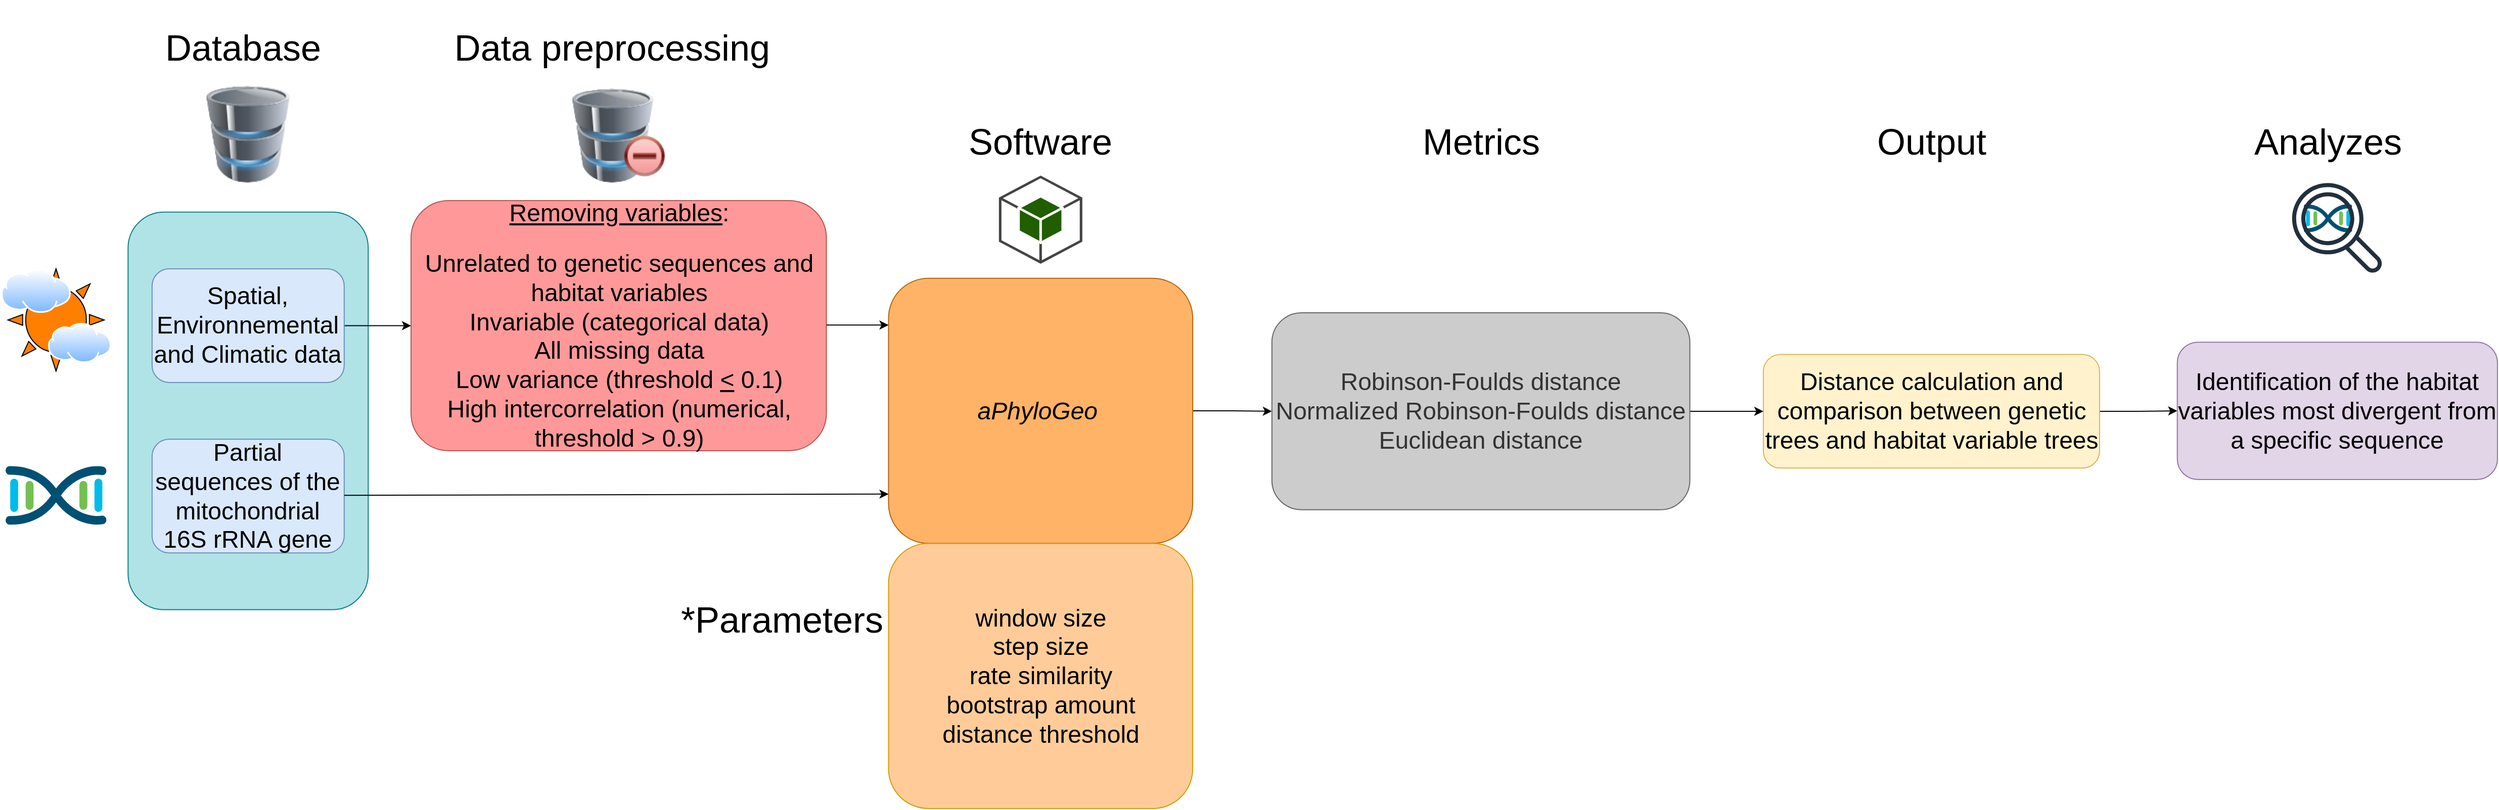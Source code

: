 <mxfile version="24.9.3" pages="2">
  <diagram name="Page-1" id="-rFiT2QOCS_2W7RfbsIS">
    <mxGraphModel dx="4963" dy="1648" grid="1" gridSize="10" guides="1" tooltips="1" connect="1" arrows="1" fold="1" page="1" pageScale="1" pageWidth="827" pageHeight="1169" math="0" shadow="0">
      <root>
        <mxCell id="0" />
        <mxCell id="1" parent="0" />
        <mxCell id="0xx_-24tjpAZTRa8xS2v-3" value="" style="group" parent="1" vertex="1" connectable="0">
          <mxGeometry x="-820" y="160" width="2470" height="800" as="geometry" />
        </mxCell>
        <mxCell id="SzXXKODQA_d7fAglRIwC-3" value="" style="rounded=1;whiteSpace=wrap;html=1;fillColor=#b0e3e6;strokeColor=#0e8088;" parent="0xx_-24tjpAZTRa8xS2v-3" vertex="1">
          <mxGeometry x="126.667" y="209.83" width="237.5" height="393.447" as="geometry" />
        </mxCell>
        <mxCell id="WVmnRhe4FLrsOpsETF_J-13" value="" style="edgeStyle=orthogonalEdgeStyle;rounded=0;orthogonalLoop=1;jettySize=auto;html=1;" parent="0xx_-24tjpAZTRa8xS2v-3" source="SzXXKODQA_d7fAglRIwC-4" target="SzXXKODQA_d7fAglRIwC-6" edge="1">
          <mxGeometry relative="1" as="geometry" />
        </mxCell>
        <mxCell id="SzXXKODQA_d7fAglRIwC-4" value="&lt;font style=&quot;font-size: 24px;&quot;&gt;Spatial, Environnemental and Climatic data&lt;/font&gt;" style="rounded=1;whiteSpace=wrap;html=1;fillColor=#dae8fc;strokeColor=#6c8ebf;" parent="0xx_-24tjpAZTRa8xS2v-3" vertex="1">
          <mxGeometry x="150.417" y="266.036" width="190.0" height="112.413" as="geometry" />
        </mxCell>
        <mxCell id="SzXXKODQA_d7fAglRIwC-5" value="&lt;font style=&quot;font-size: 24px;&quot;&gt;Partial sequences of the mitochondrial 16S rRNA gene&lt;/font&gt;" style="rounded=1;whiteSpace=wrap;html=1;fillColor=#dae8fc;strokeColor=#6c8ebf;" parent="0xx_-24tjpAZTRa8xS2v-3" vertex="1">
          <mxGeometry x="150.417" y="434.656" width="190.0" height="112.413" as="geometry" />
        </mxCell>
        <mxCell id="SzXXKODQA_d7fAglRIwC-6" value="&lt;div style=&quot;&quot;&gt;&lt;span style=&quot;background-color: initial;&quot;&gt;&lt;font style=&quot;font-size: 24px;&quot;&gt;&lt;u style=&quot;&quot;&gt;Removing variables&lt;/u&gt;:&lt;/font&gt;&lt;/span&gt;&lt;/div&gt;&lt;div style=&quot;&quot;&gt;&lt;span style=&quot;background-color: initial;&quot;&gt;&lt;font style=&quot;font-size: 18px;&quot;&gt;&lt;br&gt;&lt;/font&gt;&lt;/span&gt;&lt;/div&gt;&lt;div style=&quot;&quot;&gt;&lt;font style=&quot;font-size: 24px;&quot;&gt;&lt;span style=&quot;background-color: initial;&quot;&gt;&lt;font style=&quot;&quot;&gt;Unrelated to genetic sequences and habitat variables&lt;/font&gt;&lt;br&gt;&lt;/span&gt;&lt;/font&gt;&lt;/div&gt;&lt;div style=&quot;&quot;&gt;&lt;font style=&quot;font-size: 24px;&quot;&gt;&lt;font style=&quot;&quot;&gt;&lt;span style=&quot;background-color: initial;&quot;&gt;Invariable (categorical data)&lt;/span&gt;&lt;br&gt;&lt;span style=&quot;background-color: initial;&quot;&gt;All missing data&lt;/span&gt;&lt;br&gt;&lt;span style=&quot;background-color: initial;&quot;&gt;Low variance (threshold&amp;nbsp;&lt;/span&gt;&lt;u style=&quot;background-color: initial;&quot;&gt;&amp;lt;&lt;/u&gt;&lt;span style=&quot;background-color: initial;&quot;&gt; 0.1)&lt;/span&gt;&lt;/font&gt;&lt;br&gt;&lt;/font&gt;&lt;/div&gt;&lt;div style=&quot;&quot;&gt;&lt;span style=&quot;background-color: initial;&quot;&gt;&lt;font style=&quot;font-size: 24px;&quot;&gt;&lt;font style=&quot;&quot;&gt;High intercorrelation (numerical, threshold &amp;gt; 0.9&lt;/font&gt;&lt;font style=&quot;&quot;&gt;)&lt;/font&gt;&lt;/font&gt;&lt;/span&gt;&lt;/div&gt;" style="rounded=1;whiteSpace=wrap;html=1;fillColor=#FF9999;strokeColor=#b85450;align=center;" parent="0xx_-24tjpAZTRa8xS2v-3" vertex="1">
          <mxGeometry x="406.5" y="198.54" width="410.8" height="247.41" as="geometry" />
        </mxCell>
        <mxCell id="SzXXKODQA_d7fAglRIwC-53" value="" style="edgeStyle=orthogonalEdgeStyle;rounded=0;orthogonalLoop=1;jettySize=auto;html=1;" parent="0xx_-24tjpAZTRa8xS2v-3" source="SzXXKODQA_d7fAglRIwC-7" target="SzXXKODQA_d7fAglRIwC-25" edge="1">
          <mxGeometry relative="1" as="geometry" />
        </mxCell>
        <mxCell id="SzXXKODQA_d7fAglRIwC-7" value="&lt;font style=&quot;font-size: 24px;&quot;&gt;&lt;i style=&quot;&quot;&gt;aPhyloGeo&lt;/i&gt;&amp;nbsp;&lt;/font&gt;" style="rounded=1;whiteSpace=wrap;html=1;fillColor=#FFB366;strokeColor=#b46504;" parent="0xx_-24tjpAZTRa8xS2v-3" vertex="1">
          <mxGeometry x="878.75" y="275.404" width="300.833" height="262.298" as="geometry" />
        </mxCell>
        <mxCell id="SzXXKODQA_d7fAglRIwC-8" value="" style="endArrow=classic;html=1;rounded=0;entryX=0;entryY=0.814;entryDx=0;entryDy=0;entryPerimeter=0;" parent="0xx_-24tjpAZTRa8xS2v-3" target="SzXXKODQA_d7fAglRIwC-7" edge="1">
          <mxGeometry width="50" height="50" relative="1" as="geometry">
            <mxPoint x="340.417" y="490.114" as="sourcePoint" />
            <mxPoint x="878.75" y="488.99" as="targetPoint" />
          </mxGeometry>
        </mxCell>
        <mxCell id="SzXXKODQA_d7fAglRIwC-9" value="&lt;div style=&quot;margin-top: 0px; margin-bottom: 0px; padding-left: 0px; padding-right: 0px;&quot;&gt;&lt;font style=&quot;font-size: 24px;&quot;&gt;&lt;span style=&quot;background-color: initial;&quot;&gt;window size&lt;br&gt;&lt;/span&gt;&lt;span style=&quot;background-color: initial;&quot;&gt;step size&lt;br&gt;&lt;/span&gt;&lt;span style=&quot;background-color: initial;&quot;&gt;rate similarity&lt;/span&gt;&lt;br style=&quot;&quot;&gt;&lt;span style=&quot;background-color: initial;&quot;&gt;bootstrap amount&lt;/span&gt;&lt;br style=&quot;&quot;&gt;&lt;span style=&quot;background-color: initial;&quot;&gt;distance threshold&lt;/span&gt;&lt;/font&gt;&lt;br&gt;&lt;/div&gt;" style="rounded=1;whiteSpace=wrap;html=1;align=center;fillColor=#FFCC99;strokeColor=#d79b00;" parent="0xx_-24tjpAZTRa8xS2v-3" vertex="1">
          <mxGeometry x="878.75" y="537.702" width="300.833" height="262.298" as="geometry" />
        </mxCell>
        <mxCell id="SzXXKODQA_d7fAglRIwC-44" value="" style="edgeStyle=orthogonalEdgeStyle;rounded=0;orthogonalLoop=1;jettySize=auto;html=1;" parent="0xx_-24tjpAZTRa8xS2v-3" source="SzXXKODQA_d7fAglRIwC-12" target="SzXXKODQA_d7fAglRIwC-39" edge="1">
          <mxGeometry relative="1" as="geometry" />
        </mxCell>
        <mxCell id="SzXXKODQA_d7fAglRIwC-12" value="&lt;font style=&quot;font-size: 24px;&quot;&gt;Distance calculation and comparison between genetic trees and habitat variable trees&lt;/font&gt;" style="rounded=1;whiteSpace=wrap;html=1;fillColor=#fff2cc;strokeColor=#d6b656;" parent="0xx_-24tjpAZTRa8xS2v-3" vertex="1">
          <mxGeometry x="1743.957" y="350.766" width="332.5" height="112.413" as="geometry" />
        </mxCell>
        <mxCell id="SzXXKODQA_d7fAglRIwC-13" value="&lt;font style=&quot;font-size: 36px;&quot;&gt;Database&amp;nbsp;&lt;/font&gt;" style="text;html=1;align=center;verticalAlign=middle;whiteSpace=wrap;rounded=0;fontSize=16;" parent="0xx_-24tjpAZTRa8xS2v-3" vertex="1">
          <mxGeometry x="197.917" y="18.736" width="95.0" height="56.207" as="geometry" />
        </mxCell>
        <mxCell id="SzXXKODQA_d7fAglRIwC-14" value="&lt;font style=&quot;font-size: 36px;&quot;&gt;Data preprocessing&lt;/font&gt;" style="text;html=1;align=center;verticalAlign=middle;whiteSpace=wrap;rounded=0;fontSize=16;" parent="0xx_-24tjpAZTRa8xS2v-3" vertex="1">
          <mxGeometry x="445.81" width="319.17" height="93.68" as="geometry" />
        </mxCell>
        <mxCell id="SzXXKODQA_d7fAglRIwC-15" value="&lt;font style=&quot;font-size: 36px;&quot;&gt;Output&lt;/font&gt;" style="text;html=1;align=center;verticalAlign=middle;whiteSpace=wrap;rounded=0;fontSize=16;" parent="0xx_-24tjpAZTRa8xS2v-3" vertex="1">
          <mxGeometry x="1864.686" y="93.65" width="91.042" height="93.678" as="geometry" />
        </mxCell>
        <mxCell id="SzXXKODQA_d7fAglRIwC-16" value="&lt;font style=&quot;font-size: 36px;&quot;&gt;*Parameters&lt;/font&gt;" style="text;html=1;align=center;verticalAlign=middle;whiteSpace=wrap;rounded=0;fontSize=16;rotation=0;" parent="0xx_-24tjpAZTRa8xS2v-3" vertex="1">
          <mxGeometry x="701.62" y="565.805" width="142.5" height="93.678" as="geometry" />
        </mxCell>
        <mxCell id="SzXXKODQA_d7fAglRIwC-17" value="" style="image;html=1;image=img/lib/clip_art/computers/Database_Minus_128x128.png" parent="0xx_-24tjpAZTRa8xS2v-3" vertex="1">
          <mxGeometry x="559.826" y="87.563" width="104.157" height="93.128" as="geometry" />
        </mxCell>
        <mxCell id="SzXXKODQA_d7fAglRIwC-19" value="" style="outlineConnect=0;dashed=0;verticalLabelPosition=bottom;verticalAlign=top;align=center;html=1;shape=mxgraph.aws3.android;fillColor=#205E00;gradientColor=none;" parent="0xx_-24tjpAZTRa8xS2v-3" vertex="1">
          <mxGeometry x="987.92" y="173.7" width="82.5" height="87.3" as="geometry" />
        </mxCell>
        <mxCell id="SzXXKODQA_d7fAglRIwC-20" value="" style="shape=image;html=1;verticalAlign=top;verticalLabelPosition=bottom;labelBackgroundColor=#ffffff;imageAspect=0;aspect=fixed;image=https://cdn1.iconfinder.com/data/icons/CrystalClear/128x128/apps/package_utilities.png" parent="0xx_-24tjpAZTRa8xS2v-3" vertex="1">
          <mxGeometry x="724.73" y="640.0" width="96.27" height="96.27" as="geometry" />
        </mxCell>
        <mxCell id="SzXXKODQA_d7fAglRIwC-21" value="" style="shape=image;html=1;verticalAlign=top;verticalLabelPosition=bottom;labelBackgroundColor=#ffffff;imageAspect=0;aspect=fixed;image=https://cdn2.iconfinder.com/data/icons/css-vol-2/24/list-tree-128.png" parent="0xx_-24tjpAZTRa8xS2v-3" vertex="1">
          <mxGeometry x="1864.69" y="180.68" width="95.63" height="95.63" as="geometry" />
        </mxCell>
        <mxCell id="SzXXKODQA_d7fAglRIwC-43" value="" style="edgeStyle=orthogonalEdgeStyle;rounded=0;orthogonalLoop=1;jettySize=auto;html=1;" parent="0xx_-24tjpAZTRa8xS2v-3" source="SzXXKODQA_d7fAglRIwC-25" target="SzXXKODQA_d7fAglRIwC-12" edge="1">
          <mxGeometry relative="1" as="geometry" />
        </mxCell>
        <mxCell id="SzXXKODQA_d7fAglRIwC-25" value="&lt;div style=&quot;margin-top: 0px; margin-bottom: 0px; padding-left: 0px; padding-right: 0px;&quot;&gt;&lt;font style=&quot;font-size: 24px;&quot;&gt;&lt;span style=&quot;background-color: initial;&quot;&gt;Robinson-Foulds distance&lt;br&gt;&lt;/span&gt;&lt;span style=&quot;background-color: initial;&quot;&gt;Normalized Robinson-Foulds distance&lt;br&gt;&lt;/span&gt;Euclidean distance&lt;/font&gt;&lt;br&gt;&lt;/div&gt;" style="rounded=1;whiteSpace=wrap;html=1;align=center;fillColor=#CCCCCC;strokeColor=#666666;fontColor=#333333;" parent="0xx_-24tjpAZTRa8xS2v-3" vertex="1">
          <mxGeometry x="1257.92" y="309.52" width="413.33" height="194.91" as="geometry" />
        </mxCell>
        <mxCell id="SzXXKODQA_d7fAglRIwC-39" value="&lt;font style=&quot;font-size: 24px;&quot;&gt;Identification of the habitat variables most divergent from a specific sequence&lt;/font&gt;" style="rounded=1;whiteSpace=wrap;html=1;align=center;fillColor=#e1d5e7;strokeColor=#9673a6;" parent="0xx_-24tjpAZTRa8xS2v-3" vertex="1">
          <mxGeometry x="2153.333" y="338.637" width="316.667" height="135.833" as="geometry" />
        </mxCell>
        <mxCell id="SzXXKODQA_d7fAglRIwC-47" value="" style="shape=image;html=1;verticalAlign=top;verticalLabelPosition=bottom;labelBackgroundColor=#ffffff;imageAspect=0;aspect=fixed;image=https://cdn1.iconfinder.com/data/icons/competitive-strategy-and-corporate-training/512/597_Command_computer_function_process_progress_game_gaming_genres_programing-128.png" parent="0xx_-24tjpAZTRa8xS2v-3" vertex="1">
          <mxGeometry x="1415.54" y="180.68" width="98.1" height="98.1" as="geometry" />
        </mxCell>
        <mxCell id="SzXXKODQA_d7fAglRIwC-54" value="" style="points=[[0.5,0.37,0],[1,0.09,0],[1,0.9,0],[0,0.08,0],[0,0.91,0],[0.5,0.61,0],[0.045,0.5,0],[0.96,0.5,0]];verticalLabelPosition=bottom;sketch=0;html=1;verticalAlign=top;aspect=fixed;align=center;pointerEvents=1;shape=mxgraph.cisco19.cisco_dna;fillColor=#005073;strokeColor=none;" parent="0xx_-24tjpAZTRa8xS2v-3" vertex="1">
          <mxGeometry x="5.42" y="460.86" width="100" height="60" as="geometry" />
        </mxCell>
        <mxCell id="SzXXKODQA_d7fAglRIwC-57" value="" style="verticalLabelPosition=bottom;verticalAlign=top;html=1;shape=mxgraph.basic.sun;fillColor=#FF8000;" parent="0xx_-24tjpAZTRa8xS2v-3" vertex="1">
          <mxGeometry x="7.917" y="266.036" width="95.0" height="101.06" as="geometry" />
        </mxCell>
        <mxCell id="SzXXKODQA_d7fAglRIwC-56" value="" style="image;aspect=fixed;perimeter=ellipsePerimeter;html=1;align=center;shadow=0;dashed=0;spacingTop=3;image=img/lib/active_directory/internet_cloud.svg;" parent="0xx_-24tjpAZTRa8xS2v-3" vertex="1">
          <mxGeometry x="1" y="266.04" width="69" height="43.48" as="geometry" />
        </mxCell>
        <mxCell id="SzXXKODQA_d7fAglRIwC-58" value="&lt;font style=&quot;font-size: 36px;&quot;&gt;Software&lt;/font&gt;" style="text;html=1;align=center;verticalAlign=middle;whiteSpace=wrap;rounded=0;fontSize=16;" parent="0xx_-24tjpAZTRa8xS2v-3" vertex="1">
          <mxGeometry x="910.417" y="93.646" width="237.5" height="93.678" as="geometry" />
        </mxCell>
        <mxCell id="SzXXKODQA_d7fAglRIwC-59" value="&lt;font style=&quot;font-size: 36px;&quot;&gt;Metrics&lt;/font&gt;" style="text;html=1;align=center;verticalAlign=middle;whiteSpace=wrap;rounded=0;fontSize=16;" parent="0xx_-24tjpAZTRa8xS2v-3" vertex="1">
          <mxGeometry x="1345.835" y="93.654" width="237.5" height="93.678" as="geometry" />
        </mxCell>
        <mxCell id="SzXXKODQA_d7fAglRIwC-61" value="&lt;font style=&quot;font-size: 36px;&quot;&gt;Analyzes&lt;/font&gt;" style="text;html=1;align=center;verticalAlign=middle;whiteSpace=wrap;rounded=0;fontSize=16;" parent="0xx_-24tjpAZTRa8xS2v-3" vertex="1">
          <mxGeometry x="2256.856" y="93.65" width="91.042" height="93.678" as="geometry" />
        </mxCell>
        <mxCell id="SzXXKODQA_d7fAglRIwC-55" value="" style="points=[[0.5,0.37,0],[1,0.09,0],[1,0.9,0],[0,0.08,0],[0,0.91,0],[0.5,0.61,0],[0.045,0.5,0],[0.96,0.5,0]];verticalLabelPosition=bottom;sketch=0;html=1;verticalAlign=top;aspect=fixed;align=center;pointerEvents=1;shape=mxgraph.cisco19.cisco_dna;fillColor=#005073;strokeColor=none;" parent="0xx_-24tjpAZTRa8xS2v-3" vertex="1">
          <mxGeometry x="2278.45" y="202" width="47.86" height="28.71" as="geometry" />
        </mxCell>
        <mxCell id="SzXXKODQA_d7fAglRIwC-66" value="" style="sketch=0;outlineConnect=0;fontColor=#232F3E;gradientColor=none;fillColor=#232F3D;strokeColor=none;dashed=0;verticalLabelPosition=bottom;verticalAlign=top;align=center;html=1;fontSize=12;fontStyle=0;aspect=fixed;pointerEvents=1;shape=mxgraph.aws4.magnifying_glass_2;" parent="0xx_-24tjpAZTRa8xS2v-3" vertex="1">
          <mxGeometry x="2266.89" y="180.69" width="89.56" height="89.56" as="geometry" />
        </mxCell>
        <mxCell id="SzXXKODQA_d7fAglRIwC-67" value="" style="image;aspect=fixed;perimeter=ellipsePerimeter;html=1;align=center;shadow=0;dashed=0;spacingTop=3;image=img/lib/active_directory/internet_cloud.svg;" parent="0xx_-24tjpAZTRa8xS2v-3" vertex="1">
          <mxGeometry x="47.5" y="319.56" width="62.5" height="39.38" as="geometry" />
        </mxCell>
        <mxCell id="SzXXKODQA_d7fAglRIwC-78" style="edgeStyle=orthogonalEdgeStyle;rounded=0;orthogonalLoop=1;jettySize=auto;html=1;exitX=0.5;exitY=1;exitDx=0;exitDy=0;" parent="0xx_-24tjpAZTRa8xS2v-3" edge="1">
          <mxGeometry relative="1" as="geometry">
            <mxPoint x="1603.125" y="78.681" as="sourcePoint" />
            <mxPoint x="1603.125" y="78.681" as="targetPoint" />
          </mxGeometry>
        </mxCell>
        <mxCell id="WVmnRhe4FLrsOpsETF_J-19" value="" style="edgeStyle=orthogonalEdgeStyle;rounded=0;orthogonalLoop=1;jettySize=auto;html=1;" parent="0xx_-24tjpAZTRa8xS2v-3" source="SzXXKODQA_d7fAglRIwC-6" edge="1">
          <mxGeometry relative="1" as="geometry">
            <mxPoint x="810.309" y="323.322" as="sourcePoint" />
            <mxPoint x="878.755" y="321.654" as="targetPoint" />
            <Array as="points" />
          </mxGeometry>
        </mxCell>
        <mxCell id="WVmnRhe4FLrsOpsETF_J-20" value="" style="image;html=1;image=img/lib/clip_art/computers/Database_128x128.png" parent="0xx_-24tjpAZTRa8xS2v-3" vertex="1">
          <mxGeometry x="193.096" y="84.935" width="104.633" height="95.746" as="geometry" />
        </mxCell>
      </root>
    </mxGraphModel>
  </diagram>
  <diagram name="Page-2" id="BbGzlTkspEVZz1eVtYM4">
    <mxGraphModel dx="2261" dy="738" grid="1" gridSize="10" guides="1" tooltips="1" connect="1" arrows="1" fold="1" page="1" pageScale="1" pageWidth="827" pageHeight="1169" math="0" shadow="0">
      <root>
        <mxCell id="2Rvu2TWkLNmHZdV5uSvm-0" />
        <mxCell id="2Rvu2TWkLNmHZdV5uSvm-1" parent="2Rvu2TWkLNmHZdV5uSvm-0" />
        <mxCell id="2Rvu2TWkLNmHZdV5uSvm-2" value="" style="group" vertex="1" connectable="0" parent="2Rvu2TWkLNmHZdV5uSvm-1">
          <mxGeometry x="-820" y="160" width="2470" height="800" as="geometry" />
        </mxCell>
        <mxCell id="2Rvu2TWkLNmHZdV5uSvm-3" value="" style="rounded=1;whiteSpace=wrap;html=1;fillColor=#b0e3e6;strokeColor=#0e8088;" vertex="1" parent="2Rvu2TWkLNmHZdV5uSvm-2">
          <mxGeometry x="126.667" y="209.83" width="237.5" height="393.447" as="geometry" />
        </mxCell>
        <mxCell id="2Rvu2TWkLNmHZdV5uSvm-4" value="" style="edgeStyle=orthogonalEdgeStyle;rounded=0;orthogonalLoop=1;jettySize=auto;html=1;" edge="1" parent="2Rvu2TWkLNmHZdV5uSvm-2" source="2Rvu2TWkLNmHZdV5uSvm-5" target="2Rvu2TWkLNmHZdV5uSvm-7">
          <mxGeometry relative="1" as="geometry" />
        </mxCell>
        <mxCell id="2Rvu2TWkLNmHZdV5uSvm-5" value="&lt;font style=&quot;font-size: 24px;&quot;&gt;Spatial, Environnemental and Climatic data&lt;/font&gt;" style="rounded=1;whiteSpace=wrap;html=1;fillColor=#dae8fc;strokeColor=#6c8ebf;" vertex="1" parent="2Rvu2TWkLNmHZdV5uSvm-2">
          <mxGeometry x="150.417" y="266.036" width="190.0" height="112.413" as="geometry" />
        </mxCell>
        <mxCell id="2Rvu2TWkLNmHZdV5uSvm-6" value="&lt;font style=&quot;font-size: 24px;&quot;&gt;Partial sequences of the mitochondrial 16S rRNA gene&lt;/font&gt;" style="rounded=1;whiteSpace=wrap;html=1;fillColor=#dae8fc;strokeColor=#6c8ebf;" vertex="1" parent="2Rvu2TWkLNmHZdV5uSvm-2">
          <mxGeometry x="150.417" y="434.656" width="190.0" height="112.413" as="geometry" />
        </mxCell>
        <mxCell id="2Rvu2TWkLNmHZdV5uSvm-7" value="&lt;div style=&quot;&quot;&gt;&lt;span style=&quot;background-color: initial;&quot;&gt;&lt;font style=&quot;font-size: 24px;&quot;&gt;&lt;u style=&quot;&quot;&gt;Removing variables&lt;/u&gt;:&lt;/font&gt;&lt;/span&gt;&lt;/div&gt;&lt;div style=&quot;&quot;&gt;&lt;span style=&quot;background-color: initial;&quot;&gt;&lt;font style=&quot;font-size: 18px;&quot;&gt;&lt;br&gt;&lt;/font&gt;&lt;/span&gt;&lt;/div&gt;&lt;div style=&quot;&quot;&gt;&lt;font style=&quot;font-size: 24px;&quot;&gt;&lt;span style=&quot;background-color: initial;&quot;&gt;&lt;font style=&quot;&quot;&gt;Unrelated to genetic sequences and habitat variables&lt;/font&gt;&lt;br&gt;&lt;/span&gt;&lt;/font&gt;&lt;/div&gt;&lt;div style=&quot;&quot;&gt;&lt;font style=&quot;font-size: 24px;&quot;&gt;&lt;font style=&quot;&quot;&gt;&lt;span style=&quot;background-color: initial;&quot;&gt;Invariable (categorical data)&lt;/span&gt;&lt;br&gt;&lt;span style=&quot;background-color: initial;&quot;&gt;All missing data&lt;/span&gt;&lt;br&gt;&lt;span style=&quot;background-color: initial;&quot;&gt;Low variance (threshold&amp;nbsp;&lt;/span&gt;&lt;u style=&quot;background-color: initial;&quot;&gt;&amp;lt;&lt;/u&gt;&lt;span style=&quot;background-color: initial;&quot;&gt; 0.1)&lt;/span&gt;&lt;/font&gt;&lt;br&gt;&lt;/font&gt;&lt;/div&gt;&lt;div style=&quot;&quot;&gt;&lt;span style=&quot;background-color: initial;&quot;&gt;&lt;font style=&quot;font-size: 24px;&quot;&gt;&lt;font style=&quot;&quot;&gt;High intercorrelation (numerical, threshold &amp;gt; 0.9&lt;/font&gt;&lt;font style=&quot;&quot;&gt;)&lt;/font&gt;&lt;/font&gt;&lt;/span&gt;&lt;/div&gt;" style="rounded=1;whiteSpace=wrap;html=1;fillColor=#FF9999;strokeColor=#b85450;align=center;" vertex="1" parent="2Rvu2TWkLNmHZdV5uSvm-2">
          <mxGeometry x="406.5" y="198.54" width="410.8" height="247.41" as="geometry" />
        </mxCell>
        <mxCell id="2Rvu2TWkLNmHZdV5uSvm-8" value="" style="edgeStyle=orthogonalEdgeStyle;rounded=0;orthogonalLoop=1;jettySize=auto;html=1;" edge="1" parent="2Rvu2TWkLNmHZdV5uSvm-2" source="2Rvu2TWkLNmHZdV5uSvm-9" target="2Rvu2TWkLNmHZdV5uSvm-23">
          <mxGeometry relative="1" as="geometry" />
        </mxCell>
        <mxCell id="2Rvu2TWkLNmHZdV5uSvm-9" value="&lt;font style=&quot;font-size: 24px;&quot;&gt;&lt;i style=&quot;&quot;&gt;aPhyloGeo&lt;/i&gt;&amp;nbsp;&lt;/font&gt;" style="rounded=1;whiteSpace=wrap;html=1;fillColor=#FFB366;strokeColor=#b46504;" vertex="1" parent="2Rvu2TWkLNmHZdV5uSvm-2">
          <mxGeometry x="878.75" y="275.404" width="300.833" height="262.298" as="geometry" />
        </mxCell>
        <mxCell id="2Rvu2TWkLNmHZdV5uSvm-10" value="" style="endArrow=classic;html=1;rounded=0;entryX=0;entryY=0.814;entryDx=0;entryDy=0;entryPerimeter=0;" edge="1" parent="2Rvu2TWkLNmHZdV5uSvm-2" target="2Rvu2TWkLNmHZdV5uSvm-9">
          <mxGeometry width="50" height="50" relative="1" as="geometry">
            <mxPoint x="340.417" y="490.114" as="sourcePoint" />
            <mxPoint x="878.75" y="488.99" as="targetPoint" />
          </mxGeometry>
        </mxCell>
        <mxCell id="2Rvu2TWkLNmHZdV5uSvm-11" value="&lt;div style=&quot;margin-top: 0px; margin-bottom: 0px; padding-left: 0px; padding-right: 0px;&quot;&gt;&lt;font style=&quot;font-size: 24px;&quot;&gt;&lt;span style=&quot;background-color: initial;&quot;&gt;window size&lt;br&gt;&lt;/span&gt;&lt;span style=&quot;background-color: initial;&quot;&gt;step size&lt;br&gt;&lt;/span&gt;&lt;span style=&quot;background-color: initial;&quot;&gt;rate similarity&lt;/span&gt;&lt;br style=&quot;&quot;&gt;&lt;span style=&quot;background-color: initial;&quot;&gt;bootstrap amount&lt;/span&gt;&lt;br style=&quot;&quot;&gt;&lt;span style=&quot;background-color: initial;&quot;&gt;distance threshold&lt;/span&gt;&lt;/font&gt;&lt;br&gt;&lt;/div&gt;" style="rounded=1;whiteSpace=wrap;html=1;align=center;fillColor=#FFCC99;strokeColor=#d79b00;" vertex="1" parent="2Rvu2TWkLNmHZdV5uSvm-2">
          <mxGeometry x="878.75" y="537.702" width="300.833" height="262.298" as="geometry" />
        </mxCell>
        <mxCell id="2Rvu2TWkLNmHZdV5uSvm-12" value="" style="edgeStyle=orthogonalEdgeStyle;rounded=0;orthogonalLoop=1;jettySize=auto;html=1;" edge="1" parent="2Rvu2TWkLNmHZdV5uSvm-2" source="2Rvu2TWkLNmHZdV5uSvm-13" target="2Rvu2TWkLNmHZdV5uSvm-24">
          <mxGeometry relative="1" as="geometry" />
        </mxCell>
        <mxCell id="2Rvu2TWkLNmHZdV5uSvm-13" value="&lt;font style=&quot;font-size: 24px;&quot;&gt;Distance calculation and comparison between genetic trees and habitat variable trees&lt;/font&gt;" style="rounded=1;whiteSpace=wrap;html=1;fillColor=#fff2cc;strokeColor=#d6b656;" vertex="1" parent="2Rvu2TWkLNmHZdV5uSvm-2">
          <mxGeometry x="1743.957" y="350.766" width="332.5" height="112.413" as="geometry" />
        </mxCell>
        <mxCell id="2Rvu2TWkLNmHZdV5uSvm-14" value="&lt;font style=&quot;font-size: 36px;&quot;&gt;Database&amp;nbsp;&lt;/font&gt;" style="text;html=1;align=center;verticalAlign=middle;whiteSpace=wrap;rounded=0;fontSize=16;" vertex="1" parent="2Rvu2TWkLNmHZdV5uSvm-2">
          <mxGeometry x="197.917" y="18.736" width="95.0" height="56.207" as="geometry" />
        </mxCell>
        <mxCell id="2Rvu2TWkLNmHZdV5uSvm-15" value="&lt;font style=&quot;font-size: 36px;&quot;&gt;Data preprocessing&lt;/font&gt;" style="text;html=1;align=center;verticalAlign=middle;whiteSpace=wrap;rounded=0;fontSize=16;" vertex="1" parent="2Rvu2TWkLNmHZdV5uSvm-2">
          <mxGeometry x="445.81" width="319.17" height="93.68" as="geometry" />
        </mxCell>
        <mxCell id="2Rvu2TWkLNmHZdV5uSvm-16" value="&lt;font style=&quot;font-size: 36px;&quot;&gt;Output&lt;/font&gt;" style="text;html=1;align=center;verticalAlign=middle;whiteSpace=wrap;rounded=0;fontSize=16;" vertex="1" parent="2Rvu2TWkLNmHZdV5uSvm-2">
          <mxGeometry x="1864.686" y="93.65" width="91.042" height="93.678" as="geometry" />
        </mxCell>
        <mxCell id="2Rvu2TWkLNmHZdV5uSvm-17" value="&lt;font style=&quot;font-size: 36px;&quot;&gt;*Parameters&lt;/font&gt;" style="text;html=1;align=center;verticalAlign=middle;whiteSpace=wrap;rounded=0;fontSize=16;rotation=0;" vertex="1" parent="2Rvu2TWkLNmHZdV5uSvm-2">
          <mxGeometry x="701.62" y="565.805" width="142.5" height="93.678" as="geometry" />
        </mxCell>
        <mxCell id="2Rvu2TWkLNmHZdV5uSvm-18" value="" style="image;html=1;image=img/lib/clip_art/computers/Database_Minus_128x128.png" vertex="1" parent="2Rvu2TWkLNmHZdV5uSvm-2">
          <mxGeometry x="559.826" y="87.563" width="104.157" height="93.128" as="geometry" />
        </mxCell>
        <mxCell id="2Rvu2TWkLNmHZdV5uSvm-19" value="" style="outlineConnect=0;dashed=0;verticalLabelPosition=bottom;verticalAlign=top;align=center;html=1;shape=mxgraph.aws3.android;fillColor=#205E00;gradientColor=none;" vertex="1" parent="2Rvu2TWkLNmHZdV5uSvm-2">
          <mxGeometry x="987.92" y="173.7" width="82.5" height="87.3" as="geometry" />
        </mxCell>
        <mxCell id="2Rvu2TWkLNmHZdV5uSvm-20" value="" style="shape=image;html=1;verticalAlign=top;verticalLabelPosition=bottom;labelBackgroundColor=#ffffff;imageAspect=0;aspect=fixed;image=https://cdn1.iconfinder.com/data/icons/CrystalClear/128x128/apps/package_utilities.png" vertex="1" parent="2Rvu2TWkLNmHZdV5uSvm-2">
          <mxGeometry x="724.73" y="640.0" width="96.27" height="96.27" as="geometry" />
        </mxCell>
        <mxCell id="2Rvu2TWkLNmHZdV5uSvm-21" value="" style="shape=image;html=1;verticalAlign=top;verticalLabelPosition=bottom;labelBackgroundColor=#ffffff;imageAspect=0;aspect=fixed;image=https://cdn2.iconfinder.com/data/icons/css-vol-2/24/list-tree-128.png" vertex="1" parent="2Rvu2TWkLNmHZdV5uSvm-2">
          <mxGeometry x="1864.69" y="180.68" width="95.63" height="95.63" as="geometry" />
        </mxCell>
        <mxCell id="2Rvu2TWkLNmHZdV5uSvm-22" value="" style="edgeStyle=orthogonalEdgeStyle;rounded=0;orthogonalLoop=1;jettySize=auto;html=1;" edge="1" parent="2Rvu2TWkLNmHZdV5uSvm-2" source="2Rvu2TWkLNmHZdV5uSvm-23" target="2Rvu2TWkLNmHZdV5uSvm-13">
          <mxGeometry relative="1" as="geometry" />
        </mxCell>
        <mxCell id="2Rvu2TWkLNmHZdV5uSvm-23" value="&lt;div style=&quot;margin-top: 0px; margin-bottom: 0px; padding-left: 0px; padding-right: 0px;&quot;&gt;&lt;font style=&quot;font-size: 24px;&quot;&gt;&lt;span style=&quot;background-color: initial;&quot;&gt;Robinson-Foulds distance&lt;br&gt;&lt;/span&gt;&lt;span style=&quot;background-color: initial;&quot;&gt;Normalized Robinson-Foulds distance&lt;br&gt;&lt;/span&gt;Euclidean distance&lt;/font&gt;&lt;br&gt;&lt;/div&gt;" style="rounded=1;whiteSpace=wrap;html=1;align=center;fillColor=#CCCCCC;strokeColor=#666666;fontColor=#333333;" vertex="1" parent="2Rvu2TWkLNmHZdV5uSvm-2">
          <mxGeometry x="1257.92" y="309.52" width="413.33" height="194.91" as="geometry" />
        </mxCell>
        <mxCell id="2Rvu2TWkLNmHZdV5uSvm-24" value="&lt;font style=&quot;font-size: 24px;&quot;&gt;Identification of the habitat variables most divergent from a specific sequence&lt;/font&gt;" style="rounded=1;whiteSpace=wrap;html=1;align=center;fillColor=#e1d5e7;strokeColor=#9673a6;" vertex="1" parent="2Rvu2TWkLNmHZdV5uSvm-2">
          <mxGeometry x="2153.333" y="338.637" width="316.667" height="135.833" as="geometry" />
        </mxCell>
        <mxCell id="2Rvu2TWkLNmHZdV5uSvm-25" value="" style="shape=image;html=1;verticalAlign=top;verticalLabelPosition=bottom;labelBackgroundColor=#ffffff;imageAspect=0;aspect=fixed;image=https://cdn1.iconfinder.com/data/icons/competitive-strategy-and-corporate-training/512/597_Command_computer_function_process_progress_game_gaming_genres_programing-128.png" vertex="1" parent="2Rvu2TWkLNmHZdV5uSvm-2">
          <mxGeometry x="1415.54" y="180.68" width="98.1" height="98.1" as="geometry" />
        </mxCell>
        <mxCell id="2Rvu2TWkLNmHZdV5uSvm-26" value="" style="points=[[0.5,0.37,0],[1,0.09,0],[1,0.9,0],[0,0.08,0],[0,0.91,0],[0.5,0.61,0],[0.045,0.5,0],[0.96,0.5,0]];verticalLabelPosition=bottom;sketch=0;html=1;verticalAlign=top;aspect=fixed;align=center;pointerEvents=1;shape=mxgraph.cisco19.cisco_dna;fillColor=#005073;strokeColor=none;" vertex="1" parent="2Rvu2TWkLNmHZdV5uSvm-2">
          <mxGeometry x="5.42" y="460.86" width="100" height="60" as="geometry" />
        </mxCell>
        <mxCell id="2Rvu2TWkLNmHZdV5uSvm-27" value="" style="verticalLabelPosition=bottom;verticalAlign=top;html=1;shape=mxgraph.basic.sun;fillColor=#FF8000;" vertex="1" parent="2Rvu2TWkLNmHZdV5uSvm-2">
          <mxGeometry x="7.917" y="266.036" width="95.0" height="101.06" as="geometry" />
        </mxCell>
        <mxCell id="2Rvu2TWkLNmHZdV5uSvm-28" value="" style="image;aspect=fixed;perimeter=ellipsePerimeter;html=1;align=center;shadow=0;dashed=0;spacingTop=3;image=img/lib/active_directory/internet_cloud.svg;" vertex="1" parent="2Rvu2TWkLNmHZdV5uSvm-2">
          <mxGeometry x="1" y="266.04" width="69" height="43.48" as="geometry" />
        </mxCell>
        <mxCell id="2Rvu2TWkLNmHZdV5uSvm-29" value="&lt;font style=&quot;font-size: 36px;&quot;&gt;Software&lt;/font&gt;" style="text;html=1;align=center;verticalAlign=middle;whiteSpace=wrap;rounded=0;fontSize=16;" vertex="1" parent="2Rvu2TWkLNmHZdV5uSvm-2">
          <mxGeometry x="910.417" y="93.646" width="237.5" height="93.678" as="geometry" />
        </mxCell>
        <mxCell id="2Rvu2TWkLNmHZdV5uSvm-30" value="&lt;font style=&quot;font-size: 36px;&quot;&gt;Metrics&lt;/font&gt;" style="text;html=1;align=center;verticalAlign=middle;whiteSpace=wrap;rounded=0;fontSize=16;" vertex="1" parent="2Rvu2TWkLNmHZdV5uSvm-2">
          <mxGeometry x="1345.835" y="93.654" width="237.5" height="93.678" as="geometry" />
        </mxCell>
        <mxCell id="2Rvu2TWkLNmHZdV5uSvm-31" value="&lt;font style=&quot;font-size: 36px;&quot;&gt;Analyzes&lt;/font&gt;" style="text;html=1;align=center;verticalAlign=middle;whiteSpace=wrap;rounded=0;fontSize=16;" vertex="1" parent="2Rvu2TWkLNmHZdV5uSvm-2">
          <mxGeometry x="2256.856" y="93.65" width="91.042" height="93.678" as="geometry" />
        </mxCell>
        <mxCell id="2Rvu2TWkLNmHZdV5uSvm-32" value="" style="points=[[0.5,0.37,0],[1,0.09,0],[1,0.9,0],[0,0.08,0],[0,0.91,0],[0.5,0.61,0],[0.045,0.5,0],[0.96,0.5,0]];verticalLabelPosition=bottom;sketch=0;html=1;verticalAlign=top;aspect=fixed;align=center;pointerEvents=1;shape=mxgraph.cisco19.cisco_dna;fillColor=#005073;strokeColor=none;" vertex="1" parent="2Rvu2TWkLNmHZdV5uSvm-2">
          <mxGeometry x="2278.45" y="202" width="47.86" height="28.71" as="geometry" />
        </mxCell>
        <mxCell id="2Rvu2TWkLNmHZdV5uSvm-33" value="" style="sketch=0;outlineConnect=0;fontColor=#232F3E;gradientColor=none;fillColor=#232F3D;strokeColor=none;dashed=0;verticalLabelPosition=bottom;verticalAlign=top;align=center;html=1;fontSize=12;fontStyle=0;aspect=fixed;pointerEvents=1;shape=mxgraph.aws4.magnifying_glass_2;" vertex="1" parent="2Rvu2TWkLNmHZdV5uSvm-2">
          <mxGeometry x="2266.89" y="180.69" width="89.56" height="89.56" as="geometry" />
        </mxCell>
        <mxCell id="2Rvu2TWkLNmHZdV5uSvm-34" value="" style="image;aspect=fixed;perimeter=ellipsePerimeter;html=1;align=center;shadow=0;dashed=0;spacingTop=3;image=img/lib/active_directory/internet_cloud.svg;" vertex="1" parent="2Rvu2TWkLNmHZdV5uSvm-2">
          <mxGeometry x="47.5" y="319.56" width="62.5" height="39.38" as="geometry" />
        </mxCell>
        <mxCell id="2Rvu2TWkLNmHZdV5uSvm-35" style="edgeStyle=orthogonalEdgeStyle;rounded=0;orthogonalLoop=1;jettySize=auto;html=1;exitX=0.5;exitY=1;exitDx=0;exitDy=0;" edge="1" parent="2Rvu2TWkLNmHZdV5uSvm-2">
          <mxGeometry relative="1" as="geometry">
            <mxPoint x="1603.125" y="78.681" as="sourcePoint" />
            <mxPoint x="1603.125" y="78.681" as="targetPoint" />
          </mxGeometry>
        </mxCell>
        <mxCell id="2Rvu2TWkLNmHZdV5uSvm-36" value="" style="edgeStyle=orthogonalEdgeStyle;rounded=0;orthogonalLoop=1;jettySize=auto;html=1;" edge="1" parent="2Rvu2TWkLNmHZdV5uSvm-2" source="2Rvu2TWkLNmHZdV5uSvm-7">
          <mxGeometry relative="1" as="geometry">
            <mxPoint x="810.309" y="323.322" as="sourcePoint" />
            <mxPoint x="878.755" y="321.654" as="targetPoint" />
            <Array as="points" />
          </mxGeometry>
        </mxCell>
        <mxCell id="2Rvu2TWkLNmHZdV5uSvm-37" value="" style="image;html=1;image=img/lib/clip_art/computers/Database_128x128.png" vertex="1" parent="2Rvu2TWkLNmHZdV5uSvm-2">
          <mxGeometry x="193.096" y="84.935" width="104.633" height="95.746" as="geometry" />
        </mxCell>
      </root>
    </mxGraphModel>
  </diagram>
</mxfile>
